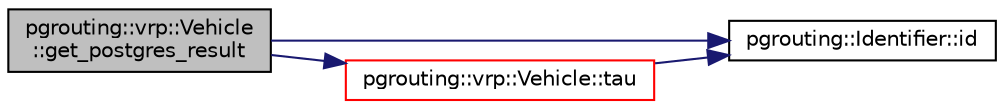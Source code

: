 digraph "pgrouting::vrp::Vehicle::get_postgres_result"
{
  edge [fontname="Helvetica",fontsize="10",labelfontname="Helvetica",labelfontsize="10"];
  node [fontname="Helvetica",fontsize="10",shape=record];
  rankdir="LR";
  Node208 [label="pgrouting::vrp::Vehicle\l::get_postgres_result",height=0.2,width=0.4,color="black", fillcolor="grey75", style="filled", fontcolor="black"];
  Node208 -> Node209 [color="midnightblue",fontsize="10",style="solid",fontname="Helvetica"];
  Node209 [label="pgrouting::Identifier::id",height=0.2,width=0.4,color="black", fillcolor="white", style="filled",URL="$classpgrouting_1_1Identifier.html#a147f029e589a2dd36b1edd638d7ac833"];
  Node208 -> Node210 [color="midnightblue",fontsize="10",style="solid",fontname="Helvetica"];
  Node210 [label="pgrouting::vrp::Vehicle::tau",height=0.2,width=0.4,color="red", fillcolor="white", style="filled",URL="$classpgrouting_1_1vrp_1_1Vehicle.html#a8c24ca81fed1ec1d0e2a9e9a327cd91b"];
  Node210 -> Node209 [color="midnightblue",fontsize="10",style="solid",fontname="Helvetica"];
}
